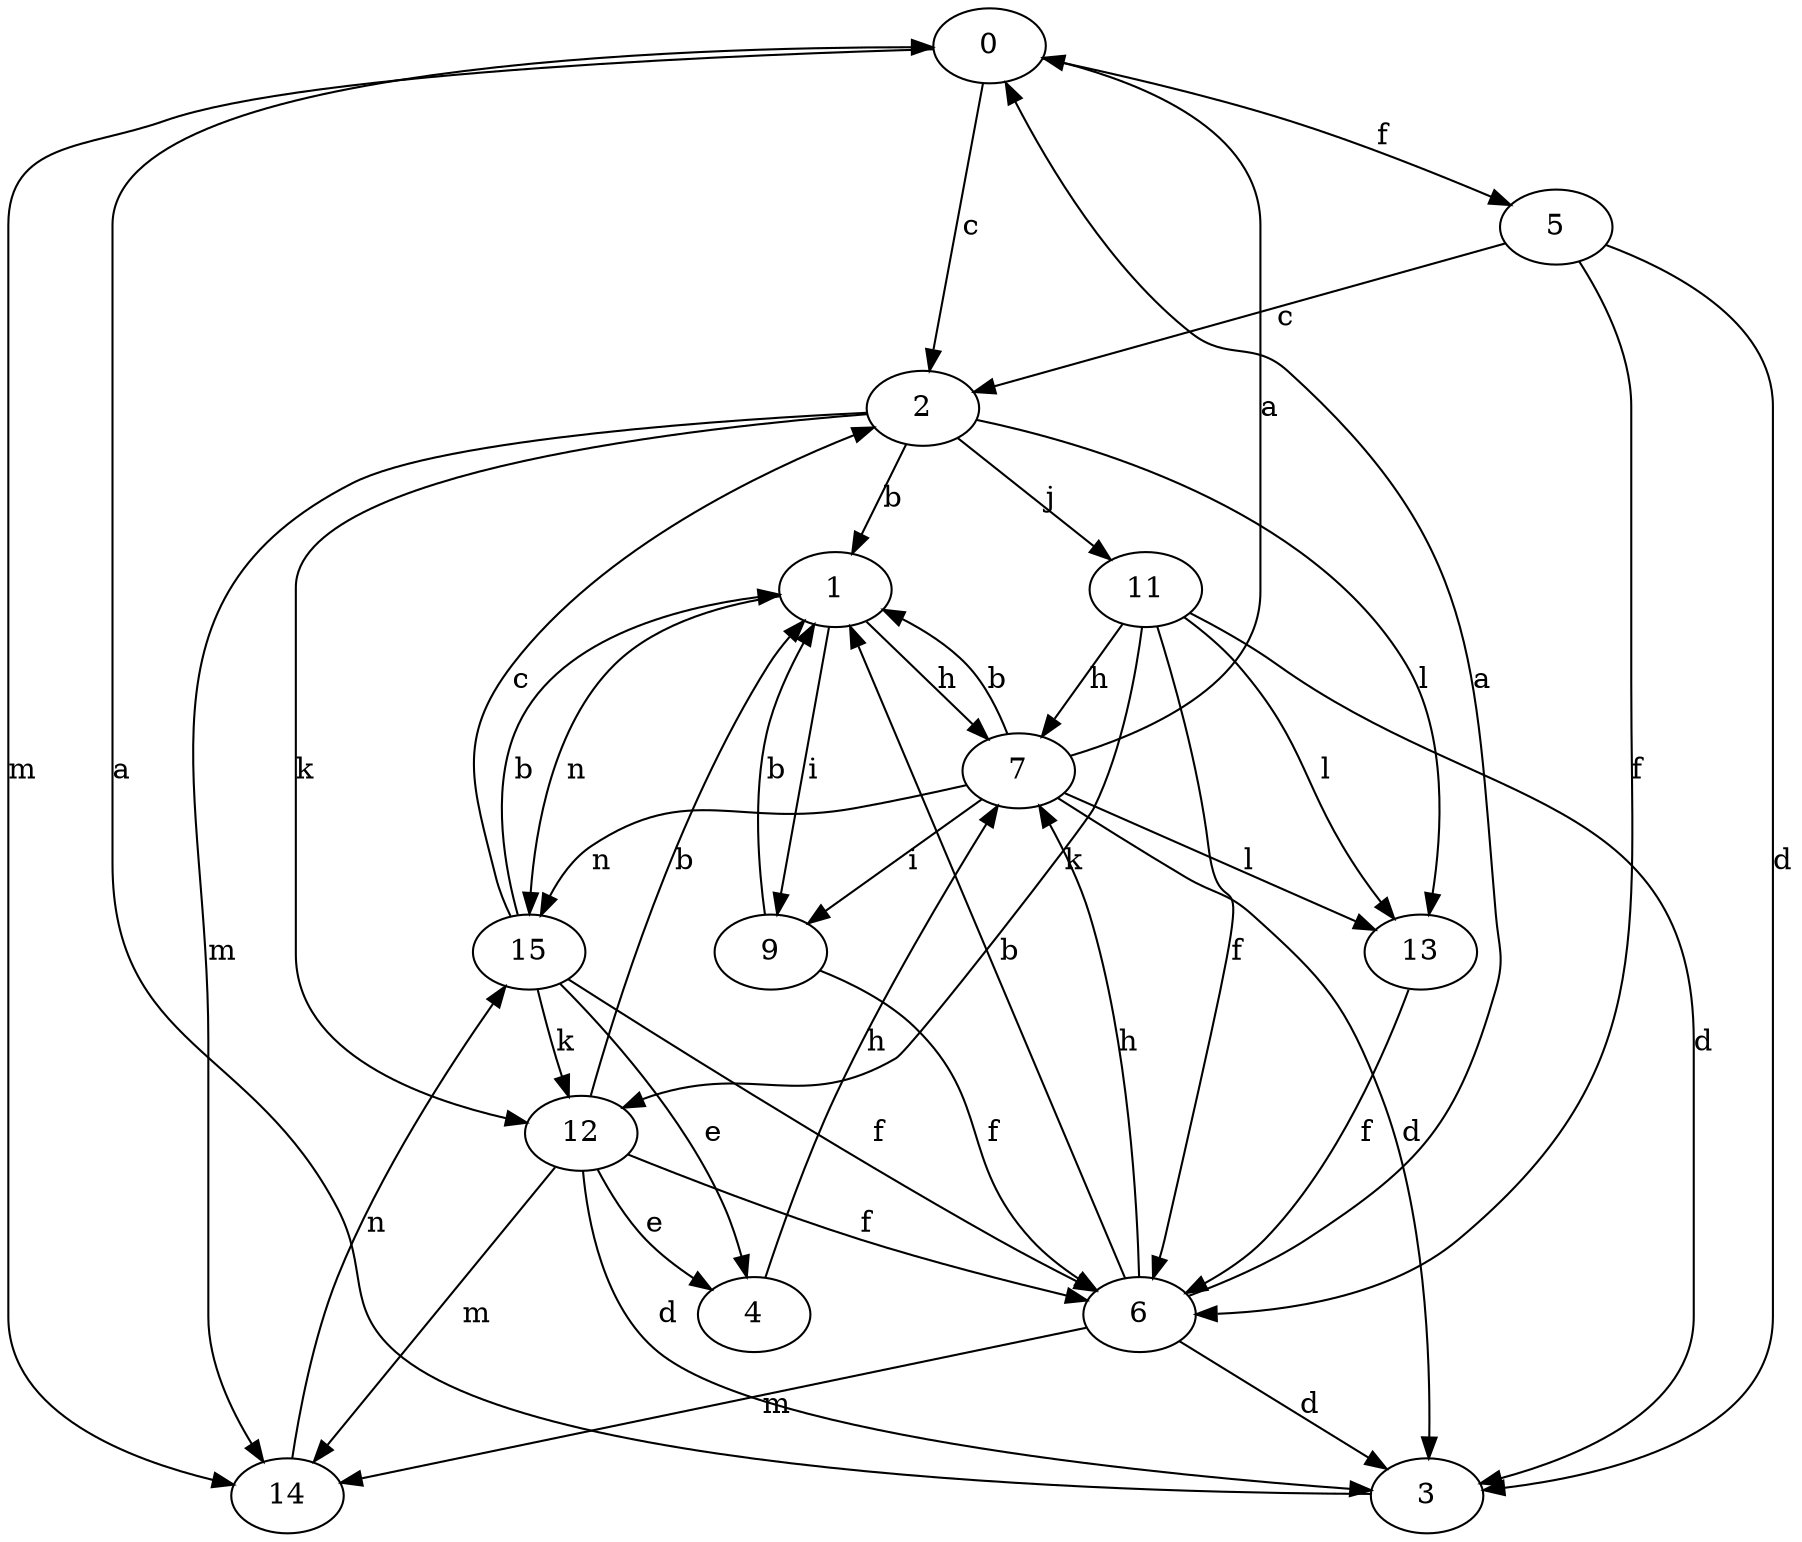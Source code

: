 strict digraph  {
0;
1;
2;
3;
4;
5;
6;
7;
9;
11;
12;
13;
14;
15;
0 -> 2  [label=c];
0 -> 5  [label=f];
0 -> 14  [label=m];
1 -> 7  [label=h];
1 -> 9  [label=i];
1 -> 15  [label=n];
2 -> 1  [label=b];
2 -> 11  [label=j];
2 -> 12  [label=k];
2 -> 13  [label=l];
2 -> 14  [label=m];
3 -> 0  [label=a];
4 -> 7  [label=h];
5 -> 2  [label=c];
5 -> 3  [label=d];
5 -> 6  [label=f];
6 -> 0  [label=a];
6 -> 1  [label=b];
6 -> 3  [label=d];
6 -> 7  [label=h];
6 -> 14  [label=m];
7 -> 0  [label=a];
7 -> 1  [label=b];
7 -> 3  [label=d];
7 -> 9  [label=i];
7 -> 13  [label=l];
7 -> 15  [label=n];
9 -> 1  [label=b];
9 -> 6  [label=f];
11 -> 3  [label=d];
11 -> 6  [label=f];
11 -> 7  [label=h];
11 -> 12  [label=k];
11 -> 13  [label=l];
12 -> 1  [label=b];
12 -> 3  [label=d];
12 -> 4  [label=e];
12 -> 6  [label=f];
12 -> 14  [label=m];
13 -> 6  [label=f];
14 -> 15  [label=n];
15 -> 1  [label=b];
15 -> 2  [label=c];
15 -> 4  [label=e];
15 -> 6  [label=f];
15 -> 12  [label=k];
}
